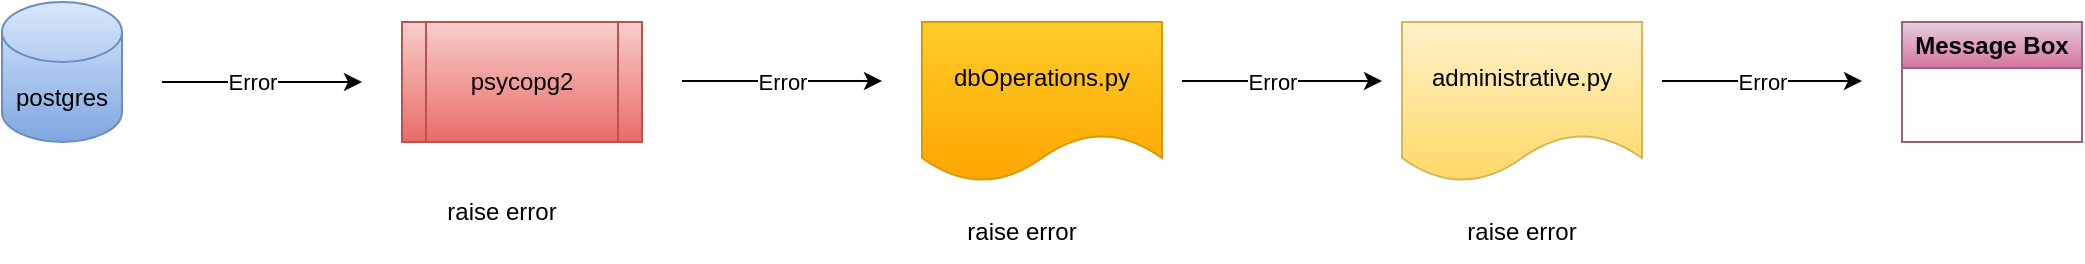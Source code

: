 <mxfile version="24.7.17">
  <diagram name="Sivu-1" id="wNSqs5EG4KdRqavdam-q">
    <mxGraphModel dx="1434" dy="956" grid="1" gridSize="10" guides="1" tooltips="1" connect="1" arrows="1" fold="1" page="1" pageScale="1" pageWidth="1169" pageHeight="827" math="0" shadow="0">
      <root>
        <mxCell id="0" />
        <mxCell id="1" parent="0" />
        <mxCell id="cirIhKsR8qY585dv4j8H-1" value="postgres" style="shape=cylinder3;whiteSpace=wrap;html=1;boundedLbl=1;backgroundOutline=1;size=15;fillColor=#dae8fc;strokeColor=#6c8ebf;gradientColor=#7ea6e0;" vertex="1" parent="1">
          <mxGeometry x="80" y="140" width="60" height="70" as="geometry" />
        </mxCell>
        <mxCell id="cirIhKsR8qY585dv4j8H-2" value="" style="endArrow=classic;html=1;rounded=0;" edge="1" parent="1">
          <mxGeometry relative="1" as="geometry">
            <mxPoint x="160" y="180" as="sourcePoint" />
            <mxPoint x="260" y="180" as="targetPoint" />
          </mxGeometry>
        </mxCell>
        <mxCell id="cirIhKsR8qY585dv4j8H-7" value="Error" style="edgeLabel;resizable=0;html=1;;align=center;verticalAlign=middle;" connectable="0" vertex="1" parent="1">
          <mxGeometry x="220" y="175" as="geometry">
            <mxPoint x="-15" y="5" as="offset" />
          </mxGeometry>
        </mxCell>
        <mxCell id="cirIhKsR8qY585dv4j8H-8" value="psycopg2" style="shape=process;whiteSpace=wrap;html=1;backgroundOutline=1;fillColor=#f8cecc;gradientColor=#ea6b66;strokeColor=#b85450;" vertex="1" parent="1">
          <mxGeometry x="280" y="150" width="120" height="60" as="geometry" />
        </mxCell>
        <mxCell id="cirIhKsR8qY585dv4j8H-9" value="" style="endArrow=classic;html=1;rounded=0;" edge="1" parent="1">
          <mxGeometry relative="1" as="geometry">
            <mxPoint x="420" y="179.5" as="sourcePoint" />
            <mxPoint x="520" y="179.5" as="targetPoint" />
          </mxGeometry>
        </mxCell>
        <mxCell id="cirIhKsR8qY585dv4j8H-10" value="Error" style="edgeLabel;resizable=0;html=1;;align=center;verticalAlign=middle;" connectable="0" vertex="1" parent="1">
          <mxGeometry x="485" y="175" as="geometry">
            <mxPoint x="-15" y="5" as="offset" />
          </mxGeometry>
        </mxCell>
        <mxCell id="cirIhKsR8qY585dv4j8H-11" value="dbOperations.py" style="shape=document;whiteSpace=wrap;html=1;boundedLbl=1;fillColor=#ffcd28;gradientColor=#ffa500;strokeColor=#d79b00;" vertex="1" parent="1">
          <mxGeometry x="540" y="150" width="120" height="80" as="geometry" />
        </mxCell>
        <mxCell id="cirIhKsR8qY585dv4j8H-12" value="" style="endArrow=classic;html=1;rounded=0;" edge="1" parent="1">
          <mxGeometry relative="1" as="geometry">
            <mxPoint x="670" y="179.5" as="sourcePoint" />
            <mxPoint x="770" y="179.5" as="targetPoint" />
          </mxGeometry>
        </mxCell>
        <mxCell id="cirIhKsR8qY585dv4j8H-13" value="Error" style="edgeLabel;resizable=0;html=1;;align=center;verticalAlign=middle;" connectable="0" vertex="1" parent="1">
          <mxGeometry x="730" y="175" as="geometry">
            <mxPoint x="-15" y="5" as="offset" />
          </mxGeometry>
        </mxCell>
        <mxCell id="cirIhKsR8qY585dv4j8H-14" value="administrative.py" style="shape=document;whiteSpace=wrap;html=1;boundedLbl=1;fillColor=#fff2cc;gradientColor=#ffd966;strokeColor=#d6b656;" vertex="1" parent="1">
          <mxGeometry x="780" y="150" width="120" height="80" as="geometry" />
        </mxCell>
        <mxCell id="cirIhKsR8qY585dv4j8H-15" value="" style="endArrow=classic;html=1;rounded=0;" edge="1" parent="1">
          <mxGeometry relative="1" as="geometry">
            <mxPoint x="910" y="179.5" as="sourcePoint" />
            <mxPoint x="1010" y="179.5" as="targetPoint" />
          </mxGeometry>
        </mxCell>
        <mxCell id="cirIhKsR8qY585dv4j8H-16" value="Error" style="edgeLabel;resizable=0;html=1;;align=center;verticalAlign=middle;" connectable="0" vertex="1" parent="1">
          <mxGeometry x="975" y="175" as="geometry">
            <mxPoint x="-15" y="5" as="offset" />
          </mxGeometry>
        </mxCell>
        <mxCell id="cirIhKsR8qY585dv4j8H-17" value="Message Box" style="swimlane;whiteSpace=wrap;html=1;fillColor=#e6d0de;gradientColor=#d5739d;strokeColor=#996185;" vertex="1" parent="1">
          <mxGeometry x="1030" y="150" width="90" height="60" as="geometry" />
        </mxCell>
        <mxCell id="cirIhKsR8qY585dv4j8H-18" value="raise error" style="text;html=1;align=center;verticalAlign=middle;whiteSpace=wrap;rounded=0;" vertex="1" parent="1">
          <mxGeometry x="300" y="230" width="60" height="30" as="geometry" />
        </mxCell>
        <mxCell id="cirIhKsR8qY585dv4j8H-19" value="raise error" style="text;html=1;align=center;verticalAlign=middle;whiteSpace=wrap;rounded=0;" vertex="1" parent="1">
          <mxGeometry x="560" y="240" width="60" height="30" as="geometry" />
        </mxCell>
        <mxCell id="cirIhKsR8qY585dv4j8H-20" value="raise error" style="text;html=1;align=center;verticalAlign=middle;whiteSpace=wrap;rounded=0;" vertex="1" parent="1">
          <mxGeometry x="810" y="240" width="60" height="30" as="geometry" />
        </mxCell>
      </root>
    </mxGraphModel>
  </diagram>
</mxfile>
